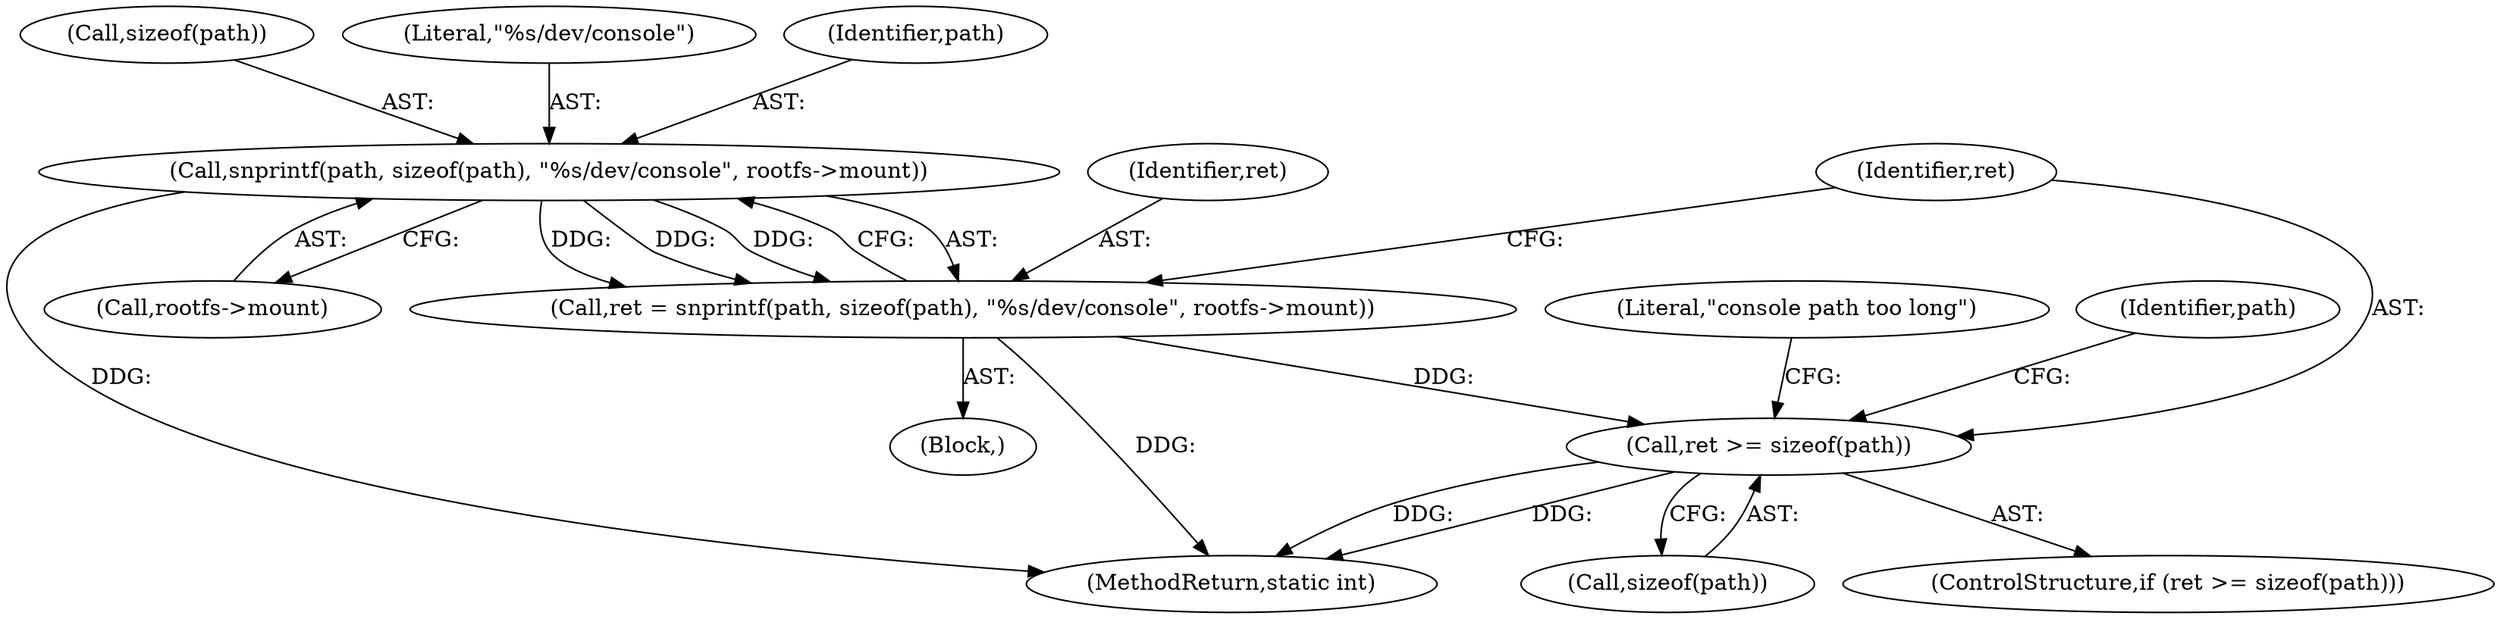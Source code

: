 digraph "0_lxc_592fd47a6245508b79fe6ac819fe6d3b2c1289be_10@API" {
"1000109" [label="(Call,snprintf(path, sizeof(path), \"%s/dev/console\", rootfs->mount))"];
"1000107" [label="(Call,ret = snprintf(path, sizeof(path), \"%s/dev/console\", rootfs->mount))"];
"1000118" [label="(Call,ret >= sizeof(path))"];
"1000204" [label="(MethodReturn,static int)"];
"1000120" [label="(Call,sizeof(path))"];
"1000109" [label="(Call,snprintf(path, sizeof(path), \"%s/dev/console\", rootfs->mount))"];
"1000111" [label="(Call,sizeof(path))"];
"1000113" [label="(Literal,\"%s/dev/console\")"];
"1000124" [label="(Literal,\"console path too long\")"];
"1000118" [label="(Call,ret >= sizeof(path))"];
"1000108" [label="(Identifier,ret)"];
"1000119" [label="(Identifier,ret)"];
"1000103" [label="(Block,)"];
"1000117" [label="(ControlStructure,if (ret >= sizeof(path)))"];
"1000130" [label="(Identifier,path)"];
"1000107" [label="(Call,ret = snprintf(path, sizeof(path), \"%s/dev/console\", rootfs->mount))"];
"1000114" [label="(Call,rootfs->mount)"];
"1000110" [label="(Identifier,path)"];
"1000109" -> "1000107"  [label="AST: "];
"1000109" -> "1000114"  [label="CFG: "];
"1000110" -> "1000109"  [label="AST: "];
"1000111" -> "1000109"  [label="AST: "];
"1000113" -> "1000109"  [label="AST: "];
"1000114" -> "1000109"  [label="AST: "];
"1000107" -> "1000109"  [label="CFG: "];
"1000109" -> "1000204"  [label="DDG: "];
"1000109" -> "1000107"  [label="DDG: "];
"1000109" -> "1000107"  [label="DDG: "];
"1000109" -> "1000107"  [label="DDG: "];
"1000107" -> "1000103"  [label="AST: "];
"1000108" -> "1000107"  [label="AST: "];
"1000119" -> "1000107"  [label="CFG: "];
"1000107" -> "1000204"  [label="DDG: "];
"1000107" -> "1000118"  [label="DDG: "];
"1000118" -> "1000117"  [label="AST: "];
"1000118" -> "1000120"  [label="CFG: "];
"1000119" -> "1000118"  [label="AST: "];
"1000120" -> "1000118"  [label="AST: "];
"1000124" -> "1000118"  [label="CFG: "];
"1000130" -> "1000118"  [label="CFG: "];
"1000118" -> "1000204"  [label="DDG: "];
"1000118" -> "1000204"  [label="DDG: "];
}
